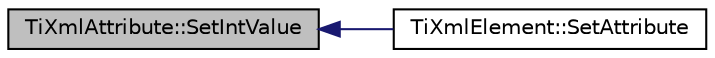 digraph "TiXmlAttribute::SetIntValue"
{
  edge [fontname="Helvetica",fontsize="10",labelfontname="Helvetica",labelfontsize="10"];
  node [fontname="Helvetica",fontsize="10",shape=record];
  rankdir="LR";
  Node1 [label="TiXmlAttribute::SetIntValue",height=0.2,width=0.4,color="black", fillcolor="grey75", style="filled" fontcolor="black"];
  Node1 -> Node2 [dir="back",color="midnightblue",fontsize="10",style="solid"];
  Node2 [label="TiXmlElement::SetAttribute",height=0.2,width=0.4,color="black", fillcolor="white", style="filled",URL="$class_ti_xml_element.html#ace6f4be75e373726d4774073d666d1a7"];
}
